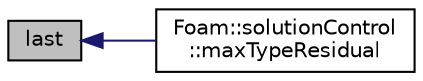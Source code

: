 digraph "last"
{
  bgcolor="transparent";
  edge [fontname="Helvetica",fontsize="10",labelfontname="Helvetica",labelfontsize="10"];
  node [fontname="Helvetica",fontsize="10",shape=record];
  rankdir="LR";
  Node1 [label="last",height=0.2,width=0.4,color="black", fillcolor="grey75", style="filled" fontcolor="black"];
  Node1 -> Node2 [dir="back",color="midnightblue",fontsize="10",style="solid",fontname="Helvetica"];
  Node2 [label="Foam::solutionControl\l::maxTypeResidual",height=0.2,width=0.4,color="black",URL="$classFoam_1_1solutionControl.html#a6085bb62789ab72e53a9f460ab97405e",tooltip="Initial and final residual of the specified field-name, provided that the corresponding volume field ..."];
}
